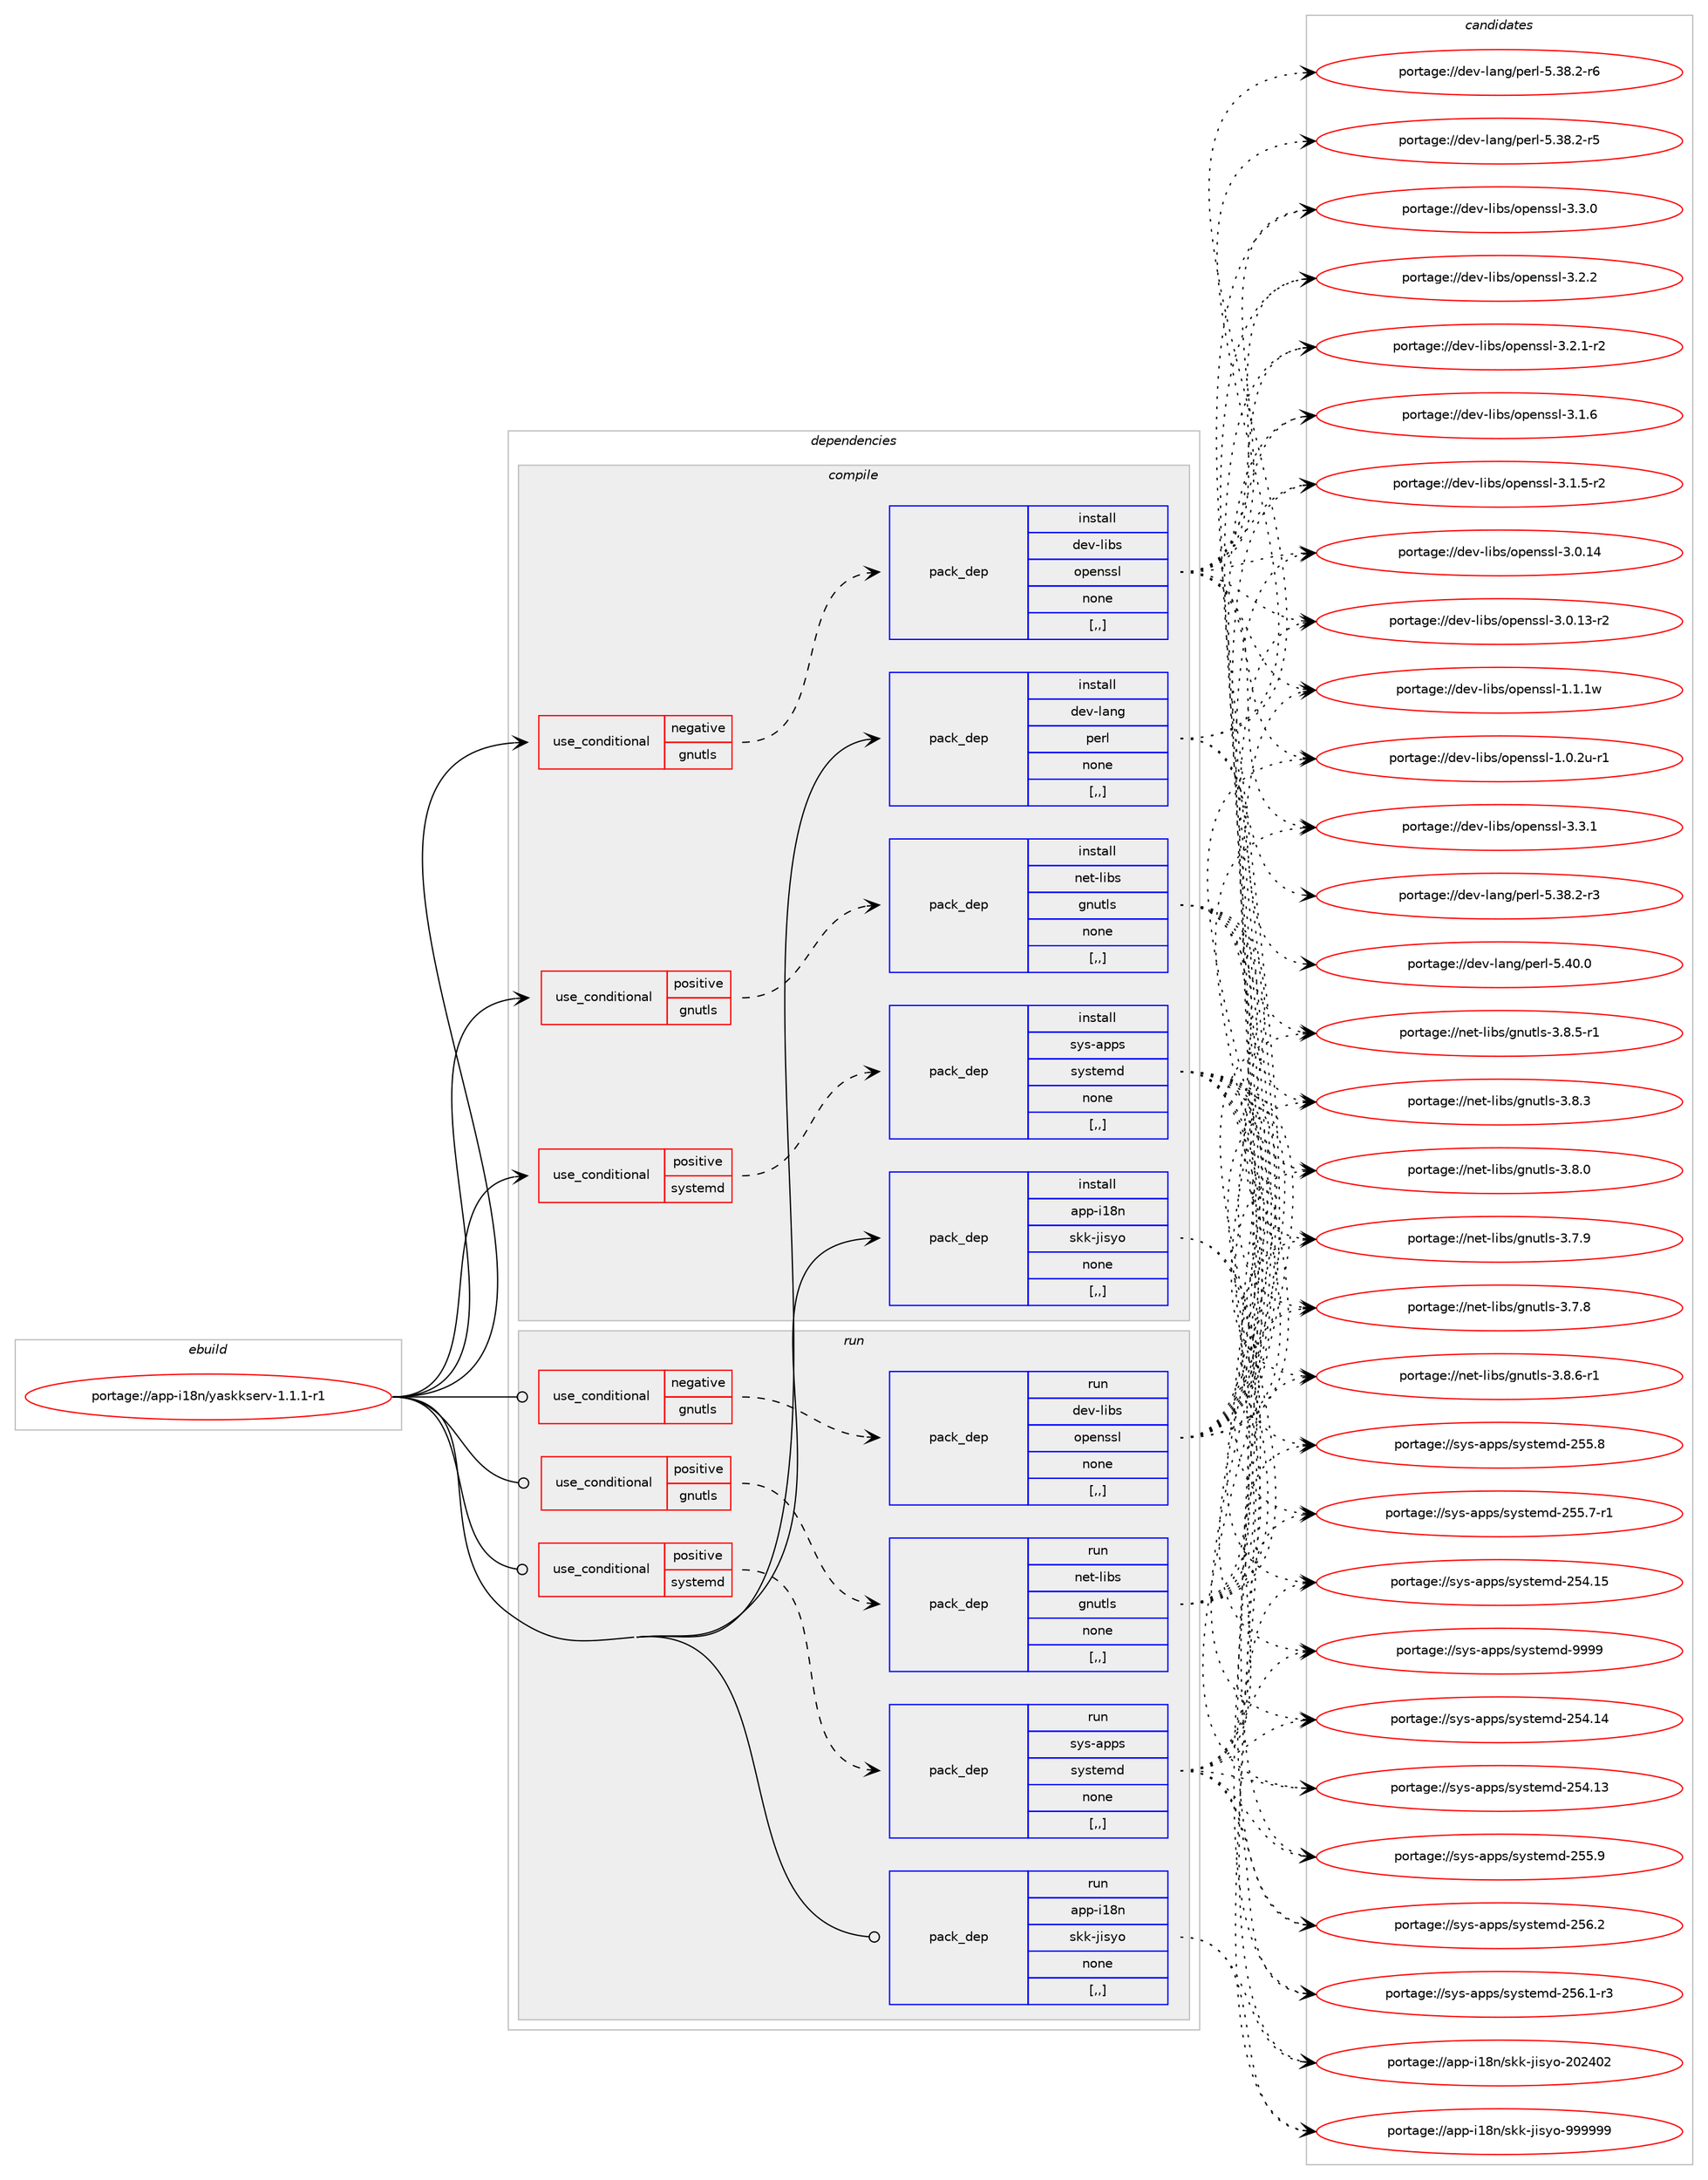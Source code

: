 digraph prolog {

# *************
# Graph options
# *************

newrank=true;
concentrate=true;
compound=true;
graph [rankdir=LR,fontname=Helvetica,fontsize=10,ranksep=1.5];#, ranksep=2.5, nodesep=0.2];
edge  [arrowhead=vee];
node  [fontname=Helvetica,fontsize=10];

# **********
# The ebuild
# **********

subgraph cluster_leftcol {
color=gray;
label=<<i>ebuild</i>>;
id [label="portage://app-i18n/yaskkserv-1.1.1-r1", color=red, width=4, href="../app-i18n/yaskkserv-1.1.1-r1.svg"];
}

# ****************
# The dependencies
# ****************

subgraph cluster_midcol {
color=gray;
label=<<i>dependencies</i>>;
subgraph cluster_compile {
fillcolor="#eeeeee";
style=filled;
label=<<i>compile</i>>;
subgraph cond11430 {
dependency39045 [label=<<TABLE BORDER="0" CELLBORDER="1" CELLSPACING="0" CELLPADDING="4"><TR><TD ROWSPAN="3" CELLPADDING="10">use_conditional</TD></TR><TR><TD>negative</TD></TR><TR><TD>gnutls</TD></TR></TABLE>>, shape=none, color=red];
subgraph pack27233 {
dependency39046 [label=<<TABLE BORDER="0" CELLBORDER="1" CELLSPACING="0" CELLPADDING="4" WIDTH="220"><TR><TD ROWSPAN="6" CELLPADDING="30">pack_dep</TD></TR><TR><TD WIDTH="110">install</TD></TR><TR><TD>dev-libs</TD></TR><TR><TD>openssl</TD></TR><TR><TD>none</TD></TR><TR><TD>[,,]</TD></TR></TABLE>>, shape=none, color=blue];
}
dependency39045:e -> dependency39046:w [weight=20,style="dashed",arrowhead="vee"];
}
id:e -> dependency39045:w [weight=20,style="solid",arrowhead="vee"];
subgraph cond11431 {
dependency39047 [label=<<TABLE BORDER="0" CELLBORDER="1" CELLSPACING="0" CELLPADDING="4"><TR><TD ROWSPAN="3" CELLPADDING="10">use_conditional</TD></TR><TR><TD>positive</TD></TR><TR><TD>gnutls</TD></TR></TABLE>>, shape=none, color=red];
subgraph pack27234 {
dependency39048 [label=<<TABLE BORDER="0" CELLBORDER="1" CELLSPACING="0" CELLPADDING="4" WIDTH="220"><TR><TD ROWSPAN="6" CELLPADDING="30">pack_dep</TD></TR><TR><TD WIDTH="110">install</TD></TR><TR><TD>net-libs</TD></TR><TR><TD>gnutls</TD></TR><TR><TD>none</TD></TR><TR><TD>[,,]</TD></TR></TABLE>>, shape=none, color=blue];
}
dependency39047:e -> dependency39048:w [weight=20,style="dashed",arrowhead="vee"];
}
id:e -> dependency39047:w [weight=20,style="solid",arrowhead="vee"];
subgraph cond11432 {
dependency39049 [label=<<TABLE BORDER="0" CELLBORDER="1" CELLSPACING="0" CELLPADDING="4"><TR><TD ROWSPAN="3" CELLPADDING="10">use_conditional</TD></TR><TR><TD>positive</TD></TR><TR><TD>systemd</TD></TR></TABLE>>, shape=none, color=red];
subgraph pack27235 {
dependency39050 [label=<<TABLE BORDER="0" CELLBORDER="1" CELLSPACING="0" CELLPADDING="4" WIDTH="220"><TR><TD ROWSPAN="6" CELLPADDING="30">pack_dep</TD></TR><TR><TD WIDTH="110">install</TD></TR><TR><TD>sys-apps</TD></TR><TR><TD>systemd</TD></TR><TR><TD>none</TD></TR><TR><TD>[,,]</TD></TR></TABLE>>, shape=none, color=blue];
}
dependency39049:e -> dependency39050:w [weight=20,style="dashed",arrowhead="vee"];
}
id:e -> dependency39049:w [weight=20,style="solid",arrowhead="vee"];
subgraph pack27236 {
dependency39051 [label=<<TABLE BORDER="0" CELLBORDER="1" CELLSPACING="0" CELLPADDING="4" WIDTH="220"><TR><TD ROWSPAN="6" CELLPADDING="30">pack_dep</TD></TR><TR><TD WIDTH="110">install</TD></TR><TR><TD>app-i18n</TD></TR><TR><TD>skk-jisyo</TD></TR><TR><TD>none</TD></TR><TR><TD>[,,]</TD></TR></TABLE>>, shape=none, color=blue];
}
id:e -> dependency39051:w [weight=20,style="solid",arrowhead="vee"];
subgraph pack27237 {
dependency39052 [label=<<TABLE BORDER="0" CELLBORDER="1" CELLSPACING="0" CELLPADDING="4" WIDTH="220"><TR><TD ROWSPAN="6" CELLPADDING="30">pack_dep</TD></TR><TR><TD WIDTH="110">install</TD></TR><TR><TD>dev-lang</TD></TR><TR><TD>perl</TD></TR><TR><TD>none</TD></TR><TR><TD>[,,]</TD></TR></TABLE>>, shape=none, color=blue];
}
id:e -> dependency39052:w [weight=20,style="solid",arrowhead="vee"];
}
subgraph cluster_compileandrun {
fillcolor="#eeeeee";
style=filled;
label=<<i>compile and run</i>>;
}
subgraph cluster_run {
fillcolor="#eeeeee";
style=filled;
label=<<i>run</i>>;
subgraph cond11433 {
dependency39053 [label=<<TABLE BORDER="0" CELLBORDER="1" CELLSPACING="0" CELLPADDING="4"><TR><TD ROWSPAN="3" CELLPADDING="10">use_conditional</TD></TR><TR><TD>negative</TD></TR><TR><TD>gnutls</TD></TR></TABLE>>, shape=none, color=red];
subgraph pack27238 {
dependency39054 [label=<<TABLE BORDER="0" CELLBORDER="1" CELLSPACING="0" CELLPADDING="4" WIDTH="220"><TR><TD ROWSPAN="6" CELLPADDING="30">pack_dep</TD></TR><TR><TD WIDTH="110">run</TD></TR><TR><TD>dev-libs</TD></TR><TR><TD>openssl</TD></TR><TR><TD>none</TD></TR><TR><TD>[,,]</TD></TR></TABLE>>, shape=none, color=blue];
}
dependency39053:e -> dependency39054:w [weight=20,style="dashed",arrowhead="vee"];
}
id:e -> dependency39053:w [weight=20,style="solid",arrowhead="odot"];
subgraph cond11434 {
dependency39055 [label=<<TABLE BORDER="0" CELLBORDER="1" CELLSPACING="0" CELLPADDING="4"><TR><TD ROWSPAN="3" CELLPADDING="10">use_conditional</TD></TR><TR><TD>positive</TD></TR><TR><TD>gnutls</TD></TR></TABLE>>, shape=none, color=red];
subgraph pack27239 {
dependency39056 [label=<<TABLE BORDER="0" CELLBORDER="1" CELLSPACING="0" CELLPADDING="4" WIDTH="220"><TR><TD ROWSPAN="6" CELLPADDING="30">pack_dep</TD></TR><TR><TD WIDTH="110">run</TD></TR><TR><TD>net-libs</TD></TR><TR><TD>gnutls</TD></TR><TR><TD>none</TD></TR><TR><TD>[,,]</TD></TR></TABLE>>, shape=none, color=blue];
}
dependency39055:e -> dependency39056:w [weight=20,style="dashed",arrowhead="vee"];
}
id:e -> dependency39055:w [weight=20,style="solid",arrowhead="odot"];
subgraph cond11435 {
dependency39057 [label=<<TABLE BORDER="0" CELLBORDER="1" CELLSPACING="0" CELLPADDING="4"><TR><TD ROWSPAN="3" CELLPADDING="10">use_conditional</TD></TR><TR><TD>positive</TD></TR><TR><TD>systemd</TD></TR></TABLE>>, shape=none, color=red];
subgraph pack27240 {
dependency39058 [label=<<TABLE BORDER="0" CELLBORDER="1" CELLSPACING="0" CELLPADDING="4" WIDTH="220"><TR><TD ROWSPAN="6" CELLPADDING="30">pack_dep</TD></TR><TR><TD WIDTH="110">run</TD></TR><TR><TD>sys-apps</TD></TR><TR><TD>systemd</TD></TR><TR><TD>none</TD></TR><TR><TD>[,,]</TD></TR></TABLE>>, shape=none, color=blue];
}
dependency39057:e -> dependency39058:w [weight=20,style="dashed",arrowhead="vee"];
}
id:e -> dependency39057:w [weight=20,style="solid",arrowhead="odot"];
subgraph pack27241 {
dependency39059 [label=<<TABLE BORDER="0" CELLBORDER="1" CELLSPACING="0" CELLPADDING="4" WIDTH="220"><TR><TD ROWSPAN="6" CELLPADDING="30">pack_dep</TD></TR><TR><TD WIDTH="110">run</TD></TR><TR><TD>app-i18n</TD></TR><TR><TD>skk-jisyo</TD></TR><TR><TD>none</TD></TR><TR><TD>[,,]</TD></TR></TABLE>>, shape=none, color=blue];
}
id:e -> dependency39059:w [weight=20,style="solid",arrowhead="odot"];
}
}

# **************
# The candidates
# **************

subgraph cluster_choices {
rank=same;
color=gray;
label=<<i>candidates</i>>;

subgraph choice27233 {
color=black;
nodesep=1;
choice100101118451081059811547111112101110115115108455146514649 [label="portage://dev-libs/openssl-3.3.1", color=red, width=4,href="../dev-libs/openssl-3.3.1.svg"];
choice100101118451081059811547111112101110115115108455146514648 [label="portage://dev-libs/openssl-3.3.0", color=red, width=4,href="../dev-libs/openssl-3.3.0.svg"];
choice100101118451081059811547111112101110115115108455146504650 [label="portage://dev-libs/openssl-3.2.2", color=red, width=4,href="../dev-libs/openssl-3.2.2.svg"];
choice1001011184510810598115471111121011101151151084551465046494511450 [label="portage://dev-libs/openssl-3.2.1-r2", color=red, width=4,href="../dev-libs/openssl-3.2.1-r2.svg"];
choice100101118451081059811547111112101110115115108455146494654 [label="portage://dev-libs/openssl-3.1.6", color=red, width=4,href="../dev-libs/openssl-3.1.6.svg"];
choice1001011184510810598115471111121011101151151084551464946534511450 [label="portage://dev-libs/openssl-3.1.5-r2", color=red, width=4,href="../dev-libs/openssl-3.1.5-r2.svg"];
choice10010111845108105981154711111210111011511510845514648464952 [label="portage://dev-libs/openssl-3.0.14", color=red, width=4,href="../dev-libs/openssl-3.0.14.svg"];
choice100101118451081059811547111112101110115115108455146484649514511450 [label="portage://dev-libs/openssl-3.0.13-r2", color=red, width=4,href="../dev-libs/openssl-3.0.13-r2.svg"];
choice100101118451081059811547111112101110115115108454946494649119 [label="portage://dev-libs/openssl-1.1.1w", color=red, width=4,href="../dev-libs/openssl-1.1.1w.svg"];
choice1001011184510810598115471111121011101151151084549464846501174511449 [label="portage://dev-libs/openssl-1.0.2u-r1", color=red, width=4,href="../dev-libs/openssl-1.0.2u-r1.svg"];
dependency39046:e -> choice100101118451081059811547111112101110115115108455146514649:w [style=dotted,weight="100"];
dependency39046:e -> choice100101118451081059811547111112101110115115108455146514648:w [style=dotted,weight="100"];
dependency39046:e -> choice100101118451081059811547111112101110115115108455146504650:w [style=dotted,weight="100"];
dependency39046:e -> choice1001011184510810598115471111121011101151151084551465046494511450:w [style=dotted,weight="100"];
dependency39046:e -> choice100101118451081059811547111112101110115115108455146494654:w [style=dotted,weight="100"];
dependency39046:e -> choice1001011184510810598115471111121011101151151084551464946534511450:w [style=dotted,weight="100"];
dependency39046:e -> choice10010111845108105981154711111210111011511510845514648464952:w [style=dotted,weight="100"];
dependency39046:e -> choice100101118451081059811547111112101110115115108455146484649514511450:w [style=dotted,weight="100"];
dependency39046:e -> choice100101118451081059811547111112101110115115108454946494649119:w [style=dotted,weight="100"];
dependency39046:e -> choice1001011184510810598115471111121011101151151084549464846501174511449:w [style=dotted,weight="100"];
}
subgraph choice27234 {
color=black;
nodesep=1;
choice1101011164510810598115471031101171161081154551465646544511449 [label="portage://net-libs/gnutls-3.8.6-r1", color=red, width=4,href="../net-libs/gnutls-3.8.6-r1.svg"];
choice1101011164510810598115471031101171161081154551465646534511449 [label="portage://net-libs/gnutls-3.8.5-r1", color=red, width=4,href="../net-libs/gnutls-3.8.5-r1.svg"];
choice110101116451081059811547103110117116108115455146564651 [label="portage://net-libs/gnutls-3.8.3", color=red, width=4,href="../net-libs/gnutls-3.8.3.svg"];
choice110101116451081059811547103110117116108115455146564648 [label="portage://net-libs/gnutls-3.8.0", color=red, width=4,href="../net-libs/gnutls-3.8.0.svg"];
choice110101116451081059811547103110117116108115455146554657 [label="portage://net-libs/gnutls-3.7.9", color=red, width=4,href="../net-libs/gnutls-3.7.9.svg"];
choice110101116451081059811547103110117116108115455146554656 [label="portage://net-libs/gnutls-3.7.8", color=red, width=4,href="../net-libs/gnutls-3.7.8.svg"];
dependency39048:e -> choice1101011164510810598115471031101171161081154551465646544511449:w [style=dotted,weight="100"];
dependency39048:e -> choice1101011164510810598115471031101171161081154551465646534511449:w [style=dotted,weight="100"];
dependency39048:e -> choice110101116451081059811547103110117116108115455146564651:w [style=dotted,weight="100"];
dependency39048:e -> choice110101116451081059811547103110117116108115455146564648:w [style=dotted,weight="100"];
dependency39048:e -> choice110101116451081059811547103110117116108115455146554657:w [style=dotted,weight="100"];
dependency39048:e -> choice110101116451081059811547103110117116108115455146554656:w [style=dotted,weight="100"];
}
subgraph choice27235 {
color=black;
nodesep=1;
choice1151211154597112112115471151211151161011091004557575757 [label="portage://sys-apps/systemd-9999", color=red, width=4,href="../sys-apps/systemd-9999.svg"];
choice115121115459711211211547115121115116101109100455053544650 [label="portage://sys-apps/systemd-256.2", color=red, width=4,href="../sys-apps/systemd-256.2.svg"];
choice1151211154597112112115471151211151161011091004550535446494511451 [label="portage://sys-apps/systemd-256.1-r3", color=red, width=4,href="../sys-apps/systemd-256.1-r3.svg"];
choice115121115459711211211547115121115116101109100455053534657 [label="portage://sys-apps/systemd-255.9", color=red, width=4,href="../sys-apps/systemd-255.9.svg"];
choice115121115459711211211547115121115116101109100455053534656 [label="portage://sys-apps/systemd-255.8", color=red, width=4,href="../sys-apps/systemd-255.8.svg"];
choice1151211154597112112115471151211151161011091004550535346554511449 [label="portage://sys-apps/systemd-255.7-r1", color=red, width=4,href="../sys-apps/systemd-255.7-r1.svg"];
choice11512111545971121121154711512111511610110910045505352464953 [label="portage://sys-apps/systemd-254.15", color=red, width=4,href="../sys-apps/systemd-254.15.svg"];
choice11512111545971121121154711512111511610110910045505352464952 [label="portage://sys-apps/systemd-254.14", color=red, width=4,href="../sys-apps/systemd-254.14.svg"];
choice11512111545971121121154711512111511610110910045505352464951 [label="portage://sys-apps/systemd-254.13", color=red, width=4,href="../sys-apps/systemd-254.13.svg"];
dependency39050:e -> choice1151211154597112112115471151211151161011091004557575757:w [style=dotted,weight="100"];
dependency39050:e -> choice115121115459711211211547115121115116101109100455053544650:w [style=dotted,weight="100"];
dependency39050:e -> choice1151211154597112112115471151211151161011091004550535446494511451:w [style=dotted,weight="100"];
dependency39050:e -> choice115121115459711211211547115121115116101109100455053534657:w [style=dotted,weight="100"];
dependency39050:e -> choice115121115459711211211547115121115116101109100455053534656:w [style=dotted,weight="100"];
dependency39050:e -> choice1151211154597112112115471151211151161011091004550535346554511449:w [style=dotted,weight="100"];
dependency39050:e -> choice11512111545971121121154711512111511610110910045505352464953:w [style=dotted,weight="100"];
dependency39050:e -> choice11512111545971121121154711512111511610110910045505352464952:w [style=dotted,weight="100"];
dependency39050:e -> choice11512111545971121121154711512111511610110910045505352464951:w [style=dotted,weight="100"];
}
subgraph choice27236 {
color=black;
nodesep=1;
choice97112112451054956110471151071074510610511512111145575757575757 [label="portage://app-i18n/skk-jisyo-999999", color=red, width=4,href="../app-i18n/skk-jisyo-999999.svg"];
choice97112112451054956110471151071074510610511512111145504850524850 [label="portage://app-i18n/skk-jisyo-202402", color=red, width=4,href="../app-i18n/skk-jisyo-202402.svg"];
dependency39051:e -> choice97112112451054956110471151071074510610511512111145575757575757:w [style=dotted,weight="100"];
dependency39051:e -> choice97112112451054956110471151071074510610511512111145504850524850:w [style=dotted,weight="100"];
}
subgraph choice27237 {
color=black;
nodesep=1;
choice10010111845108971101034711210111410845534652484648 [label="portage://dev-lang/perl-5.40.0", color=red, width=4,href="../dev-lang/perl-5.40.0.svg"];
choice100101118451089711010347112101114108455346515646504511454 [label="portage://dev-lang/perl-5.38.2-r6", color=red, width=4,href="../dev-lang/perl-5.38.2-r6.svg"];
choice100101118451089711010347112101114108455346515646504511453 [label="portage://dev-lang/perl-5.38.2-r5", color=red, width=4,href="../dev-lang/perl-5.38.2-r5.svg"];
choice100101118451089711010347112101114108455346515646504511451 [label="portage://dev-lang/perl-5.38.2-r3", color=red, width=4,href="../dev-lang/perl-5.38.2-r3.svg"];
dependency39052:e -> choice10010111845108971101034711210111410845534652484648:w [style=dotted,weight="100"];
dependency39052:e -> choice100101118451089711010347112101114108455346515646504511454:w [style=dotted,weight="100"];
dependency39052:e -> choice100101118451089711010347112101114108455346515646504511453:w [style=dotted,weight="100"];
dependency39052:e -> choice100101118451089711010347112101114108455346515646504511451:w [style=dotted,weight="100"];
}
subgraph choice27238 {
color=black;
nodesep=1;
choice100101118451081059811547111112101110115115108455146514649 [label="portage://dev-libs/openssl-3.3.1", color=red, width=4,href="../dev-libs/openssl-3.3.1.svg"];
choice100101118451081059811547111112101110115115108455146514648 [label="portage://dev-libs/openssl-3.3.0", color=red, width=4,href="../dev-libs/openssl-3.3.0.svg"];
choice100101118451081059811547111112101110115115108455146504650 [label="portage://dev-libs/openssl-3.2.2", color=red, width=4,href="../dev-libs/openssl-3.2.2.svg"];
choice1001011184510810598115471111121011101151151084551465046494511450 [label="portage://dev-libs/openssl-3.2.1-r2", color=red, width=4,href="../dev-libs/openssl-3.2.1-r2.svg"];
choice100101118451081059811547111112101110115115108455146494654 [label="portage://dev-libs/openssl-3.1.6", color=red, width=4,href="../dev-libs/openssl-3.1.6.svg"];
choice1001011184510810598115471111121011101151151084551464946534511450 [label="portage://dev-libs/openssl-3.1.5-r2", color=red, width=4,href="../dev-libs/openssl-3.1.5-r2.svg"];
choice10010111845108105981154711111210111011511510845514648464952 [label="portage://dev-libs/openssl-3.0.14", color=red, width=4,href="../dev-libs/openssl-3.0.14.svg"];
choice100101118451081059811547111112101110115115108455146484649514511450 [label="portage://dev-libs/openssl-3.0.13-r2", color=red, width=4,href="../dev-libs/openssl-3.0.13-r2.svg"];
choice100101118451081059811547111112101110115115108454946494649119 [label="portage://dev-libs/openssl-1.1.1w", color=red, width=4,href="../dev-libs/openssl-1.1.1w.svg"];
choice1001011184510810598115471111121011101151151084549464846501174511449 [label="portage://dev-libs/openssl-1.0.2u-r1", color=red, width=4,href="../dev-libs/openssl-1.0.2u-r1.svg"];
dependency39054:e -> choice100101118451081059811547111112101110115115108455146514649:w [style=dotted,weight="100"];
dependency39054:e -> choice100101118451081059811547111112101110115115108455146514648:w [style=dotted,weight="100"];
dependency39054:e -> choice100101118451081059811547111112101110115115108455146504650:w [style=dotted,weight="100"];
dependency39054:e -> choice1001011184510810598115471111121011101151151084551465046494511450:w [style=dotted,weight="100"];
dependency39054:e -> choice100101118451081059811547111112101110115115108455146494654:w [style=dotted,weight="100"];
dependency39054:e -> choice1001011184510810598115471111121011101151151084551464946534511450:w [style=dotted,weight="100"];
dependency39054:e -> choice10010111845108105981154711111210111011511510845514648464952:w [style=dotted,weight="100"];
dependency39054:e -> choice100101118451081059811547111112101110115115108455146484649514511450:w [style=dotted,weight="100"];
dependency39054:e -> choice100101118451081059811547111112101110115115108454946494649119:w [style=dotted,weight="100"];
dependency39054:e -> choice1001011184510810598115471111121011101151151084549464846501174511449:w [style=dotted,weight="100"];
}
subgraph choice27239 {
color=black;
nodesep=1;
choice1101011164510810598115471031101171161081154551465646544511449 [label="portage://net-libs/gnutls-3.8.6-r1", color=red, width=4,href="../net-libs/gnutls-3.8.6-r1.svg"];
choice1101011164510810598115471031101171161081154551465646534511449 [label="portage://net-libs/gnutls-3.8.5-r1", color=red, width=4,href="../net-libs/gnutls-3.8.5-r1.svg"];
choice110101116451081059811547103110117116108115455146564651 [label="portage://net-libs/gnutls-3.8.3", color=red, width=4,href="../net-libs/gnutls-3.8.3.svg"];
choice110101116451081059811547103110117116108115455146564648 [label="portage://net-libs/gnutls-3.8.0", color=red, width=4,href="../net-libs/gnutls-3.8.0.svg"];
choice110101116451081059811547103110117116108115455146554657 [label="portage://net-libs/gnutls-3.7.9", color=red, width=4,href="../net-libs/gnutls-3.7.9.svg"];
choice110101116451081059811547103110117116108115455146554656 [label="portage://net-libs/gnutls-3.7.8", color=red, width=4,href="../net-libs/gnutls-3.7.8.svg"];
dependency39056:e -> choice1101011164510810598115471031101171161081154551465646544511449:w [style=dotted,weight="100"];
dependency39056:e -> choice1101011164510810598115471031101171161081154551465646534511449:w [style=dotted,weight="100"];
dependency39056:e -> choice110101116451081059811547103110117116108115455146564651:w [style=dotted,weight="100"];
dependency39056:e -> choice110101116451081059811547103110117116108115455146564648:w [style=dotted,weight="100"];
dependency39056:e -> choice110101116451081059811547103110117116108115455146554657:w [style=dotted,weight="100"];
dependency39056:e -> choice110101116451081059811547103110117116108115455146554656:w [style=dotted,weight="100"];
}
subgraph choice27240 {
color=black;
nodesep=1;
choice1151211154597112112115471151211151161011091004557575757 [label="portage://sys-apps/systemd-9999", color=red, width=4,href="../sys-apps/systemd-9999.svg"];
choice115121115459711211211547115121115116101109100455053544650 [label="portage://sys-apps/systemd-256.2", color=red, width=4,href="../sys-apps/systemd-256.2.svg"];
choice1151211154597112112115471151211151161011091004550535446494511451 [label="portage://sys-apps/systemd-256.1-r3", color=red, width=4,href="../sys-apps/systemd-256.1-r3.svg"];
choice115121115459711211211547115121115116101109100455053534657 [label="portage://sys-apps/systemd-255.9", color=red, width=4,href="../sys-apps/systemd-255.9.svg"];
choice115121115459711211211547115121115116101109100455053534656 [label="portage://sys-apps/systemd-255.8", color=red, width=4,href="../sys-apps/systemd-255.8.svg"];
choice1151211154597112112115471151211151161011091004550535346554511449 [label="portage://sys-apps/systemd-255.7-r1", color=red, width=4,href="../sys-apps/systemd-255.7-r1.svg"];
choice11512111545971121121154711512111511610110910045505352464953 [label="portage://sys-apps/systemd-254.15", color=red, width=4,href="../sys-apps/systemd-254.15.svg"];
choice11512111545971121121154711512111511610110910045505352464952 [label="portage://sys-apps/systemd-254.14", color=red, width=4,href="../sys-apps/systemd-254.14.svg"];
choice11512111545971121121154711512111511610110910045505352464951 [label="portage://sys-apps/systemd-254.13", color=red, width=4,href="../sys-apps/systemd-254.13.svg"];
dependency39058:e -> choice1151211154597112112115471151211151161011091004557575757:w [style=dotted,weight="100"];
dependency39058:e -> choice115121115459711211211547115121115116101109100455053544650:w [style=dotted,weight="100"];
dependency39058:e -> choice1151211154597112112115471151211151161011091004550535446494511451:w [style=dotted,weight="100"];
dependency39058:e -> choice115121115459711211211547115121115116101109100455053534657:w [style=dotted,weight="100"];
dependency39058:e -> choice115121115459711211211547115121115116101109100455053534656:w [style=dotted,weight="100"];
dependency39058:e -> choice1151211154597112112115471151211151161011091004550535346554511449:w [style=dotted,weight="100"];
dependency39058:e -> choice11512111545971121121154711512111511610110910045505352464953:w [style=dotted,weight="100"];
dependency39058:e -> choice11512111545971121121154711512111511610110910045505352464952:w [style=dotted,weight="100"];
dependency39058:e -> choice11512111545971121121154711512111511610110910045505352464951:w [style=dotted,weight="100"];
}
subgraph choice27241 {
color=black;
nodesep=1;
choice97112112451054956110471151071074510610511512111145575757575757 [label="portage://app-i18n/skk-jisyo-999999", color=red, width=4,href="../app-i18n/skk-jisyo-999999.svg"];
choice97112112451054956110471151071074510610511512111145504850524850 [label="portage://app-i18n/skk-jisyo-202402", color=red, width=4,href="../app-i18n/skk-jisyo-202402.svg"];
dependency39059:e -> choice97112112451054956110471151071074510610511512111145575757575757:w [style=dotted,weight="100"];
dependency39059:e -> choice97112112451054956110471151071074510610511512111145504850524850:w [style=dotted,weight="100"];
}
}

}
